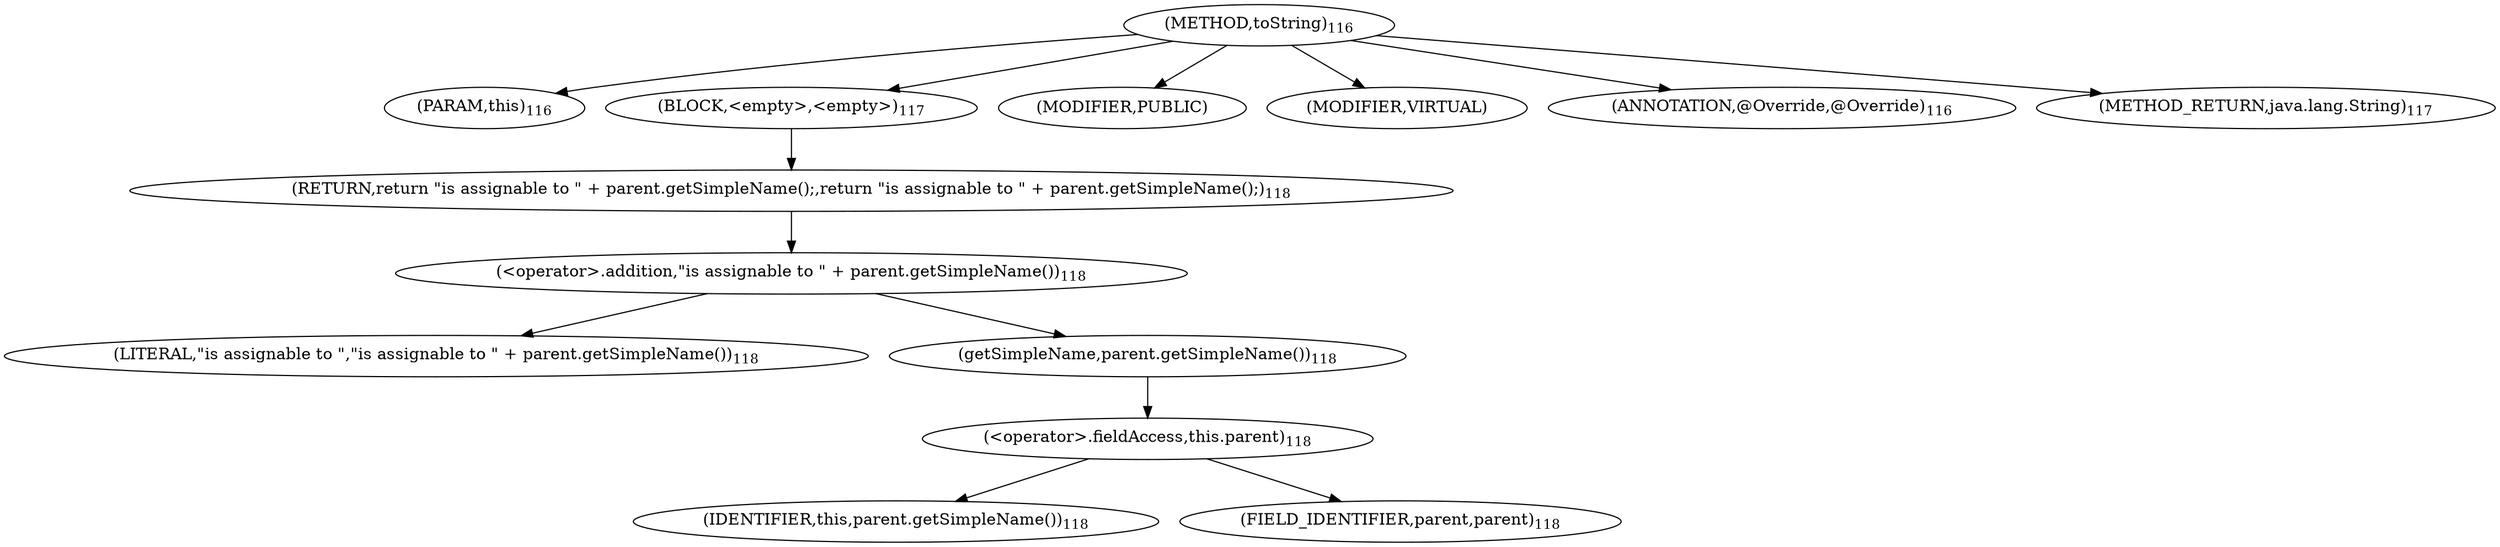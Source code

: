digraph "toString" {  
"131" [label = <(METHOD,toString)<SUB>116</SUB>> ]
"132" [label = <(PARAM,this)<SUB>116</SUB>> ]
"133" [label = <(BLOCK,&lt;empty&gt;,&lt;empty&gt;)<SUB>117</SUB>> ]
"134" [label = <(RETURN,return &quot;is assignable to &quot; + parent.getSimpleName();,return &quot;is assignable to &quot; + parent.getSimpleName();)<SUB>118</SUB>> ]
"135" [label = <(&lt;operator&gt;.addition,&quot;is assignable to &quot; + parent.getSimpleName())<SUB>118</SUB>> ]
"136" [label = <(LITERAL,&quot;is assignable to &quot;,&quot;is assignable to &quot; + parent.getSimpleName())<SUB>118</SUB>> ]
"137" [label = <(getSimpleName,parent.getSimpleName())<SUB>118</SUB>> ]
"138" [label = <(&lt;operator&gt;.fieldAccess,this.parent)<SUB>118</SUB>> ]
"139" [label = <(IDENTIFIER,this,parent.getSimpleName())<SUB>118</SUB>> ]
"140" [label = <(FIELD_IDENTIFIER,parent,parent)<SUB>118</SUB>> ]
"141" [label = <(MODIFIER,PUBLIC)> ]
"142" [label = <(MODIFIER,VIRTUAL)> ]
"143" [label = <(ANNOTATION,@Override,@Override)<SUB>116</SUB>> ]
"144" [label = <(METHOD_RETURN,java.lang.String)<SUB>117</SUB>> ]
  "131" -> "132" 
  "131" -> "133" 
  "131" -> "141" 
  "131" -> "142" 
  "131" -> "143" 
  "131" -> "144" 
  "133" -> "134" 
  "134" -> "135" 
  "135" -> "136" 
  "135" -> "137" 
  "137" -> "138" 
  "138" -> "139" 
  "138" -> "140" 
}
